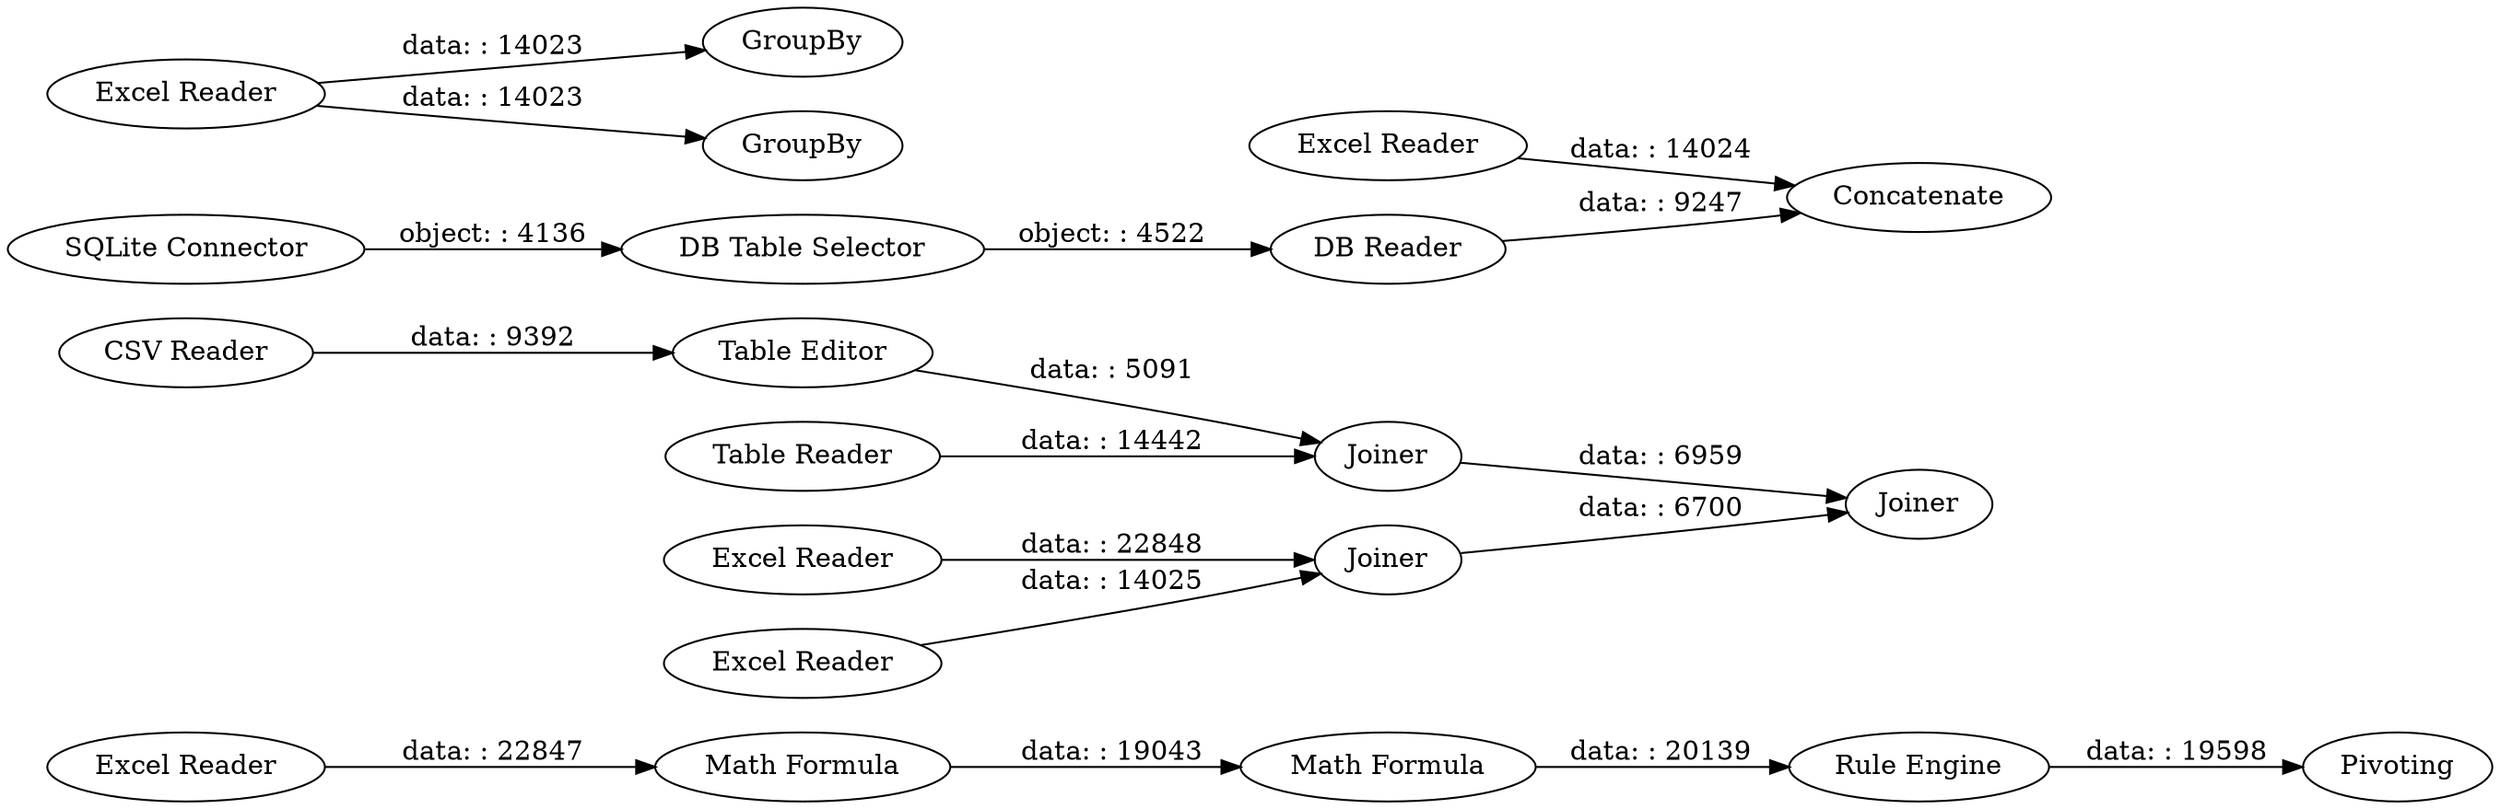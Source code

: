 digraph {
	"7898617707165306138_20" [label="Math Formula"]
	"-4063588008899526595_34" [label="CSV Reader"]
	"-4063588008899526595_44" [label=Joiner]
	"-4063588008899526595_46" [label=Joiner]
	"-4063588008899526595_45" [label="Table Editor"]
	"-4063588008899526595_27" [label="Excel Reader"]
	"7898617707165306138_19" [label="Excel Reader"]
	"-4063588008899526595_38" [label="Excel Reader"]
	"7898617707165306138_22" [label="Rule Engine"]
	"-4063588008899526595_14" [label="DB Table Selector"]
	"-4063588008899526595_43" [label=Joiner]
	"-4063588008899526595_20" [label="Excel Reader"]
	"-4063588008899526595_39" [label="Excel Reader"]
	"-4063588008899526595_40" [label=GroupBy]
	"-4063588008899526595_33" [label="Table Reader"]
	"-4063588008899526595_19" [label="DB Reader"]
	"-4063588008899526595_6" [label="SQLite Connector"]
	"-4063588008899526595_41" [label=GroupBy]
	"-4063588008899526595_42" [label=Pivoting]
	"-4063588008899526595_47" [label=Concatenate]
	"7898617707165306138_21" [label="Math Formula"]
	"7898617707165306138_22" -> "-4063588008899526595_42" [label="data: : 19598"]
	"-4063588008899526595_33" -> "-4063588008899526595_46" [label="data: : 14442"]
	"-4063588008899526595_14" -> "-4063588008899526595_19" [label="object: : 4522"]
	"-4063588008899526595_46" -> "-4063588008899526595_44" [label="data: : 6959"]
	"-4063588008899526595_27" -> "-4063588008899526595_43" [label="data: : 14025"]
	"-4063588008899526595_34" -> "-4063588008899526595_45" [label="data: : 9392"]
	"7898617707165306138_21" -> "7898617707165306138_22" [label="data: : 20139"]
	"-4063588008899526595_20" -> "-4063588008899526595_41" [label="data: : 14023"]
	"7898617707165306138_19" -> "7898617707165306138_20" [label="data: : 22847"]
	"-4063588008899526595_38" -> "-4063588008899526595_43" [label="data: : 22848"]
	"-4063588008899526595_39" -> "-4063588008899526595_47" [label="data: : 14024"]
	"-4063588008899526595_20" -> "-4063588008899526595_40" [label="data: : 14023"]
	"-4063588008899526595_43" -> "-4063588008899526595_44" [label="data: : 6700"]
	"-4063588008899526595_19" -> "-4063588008899526595_47" [label="data: : 9247"]
	"-4063588008899526595_45" -> "-4063588008899526595_46" [label="data: : 5091"]
	"7898617707165306138_20" -> "7898617707165306138_21" [label="data: : 19043"]
	"-4063588008899526595_6" -> "-4063588008899526595_14" [label="object: : 4136"]
	rankdir=LR
}
